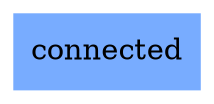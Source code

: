 digraph local_KlMP0i {
	node [color=lightblue2 style=filled]
	margin=0.04 size="6,6"
	rankdir = BT
	"n_KlMP0i" [label="connected" URL="/parameters/html/KlMP0i" color="#78acff" shape=box]
}
